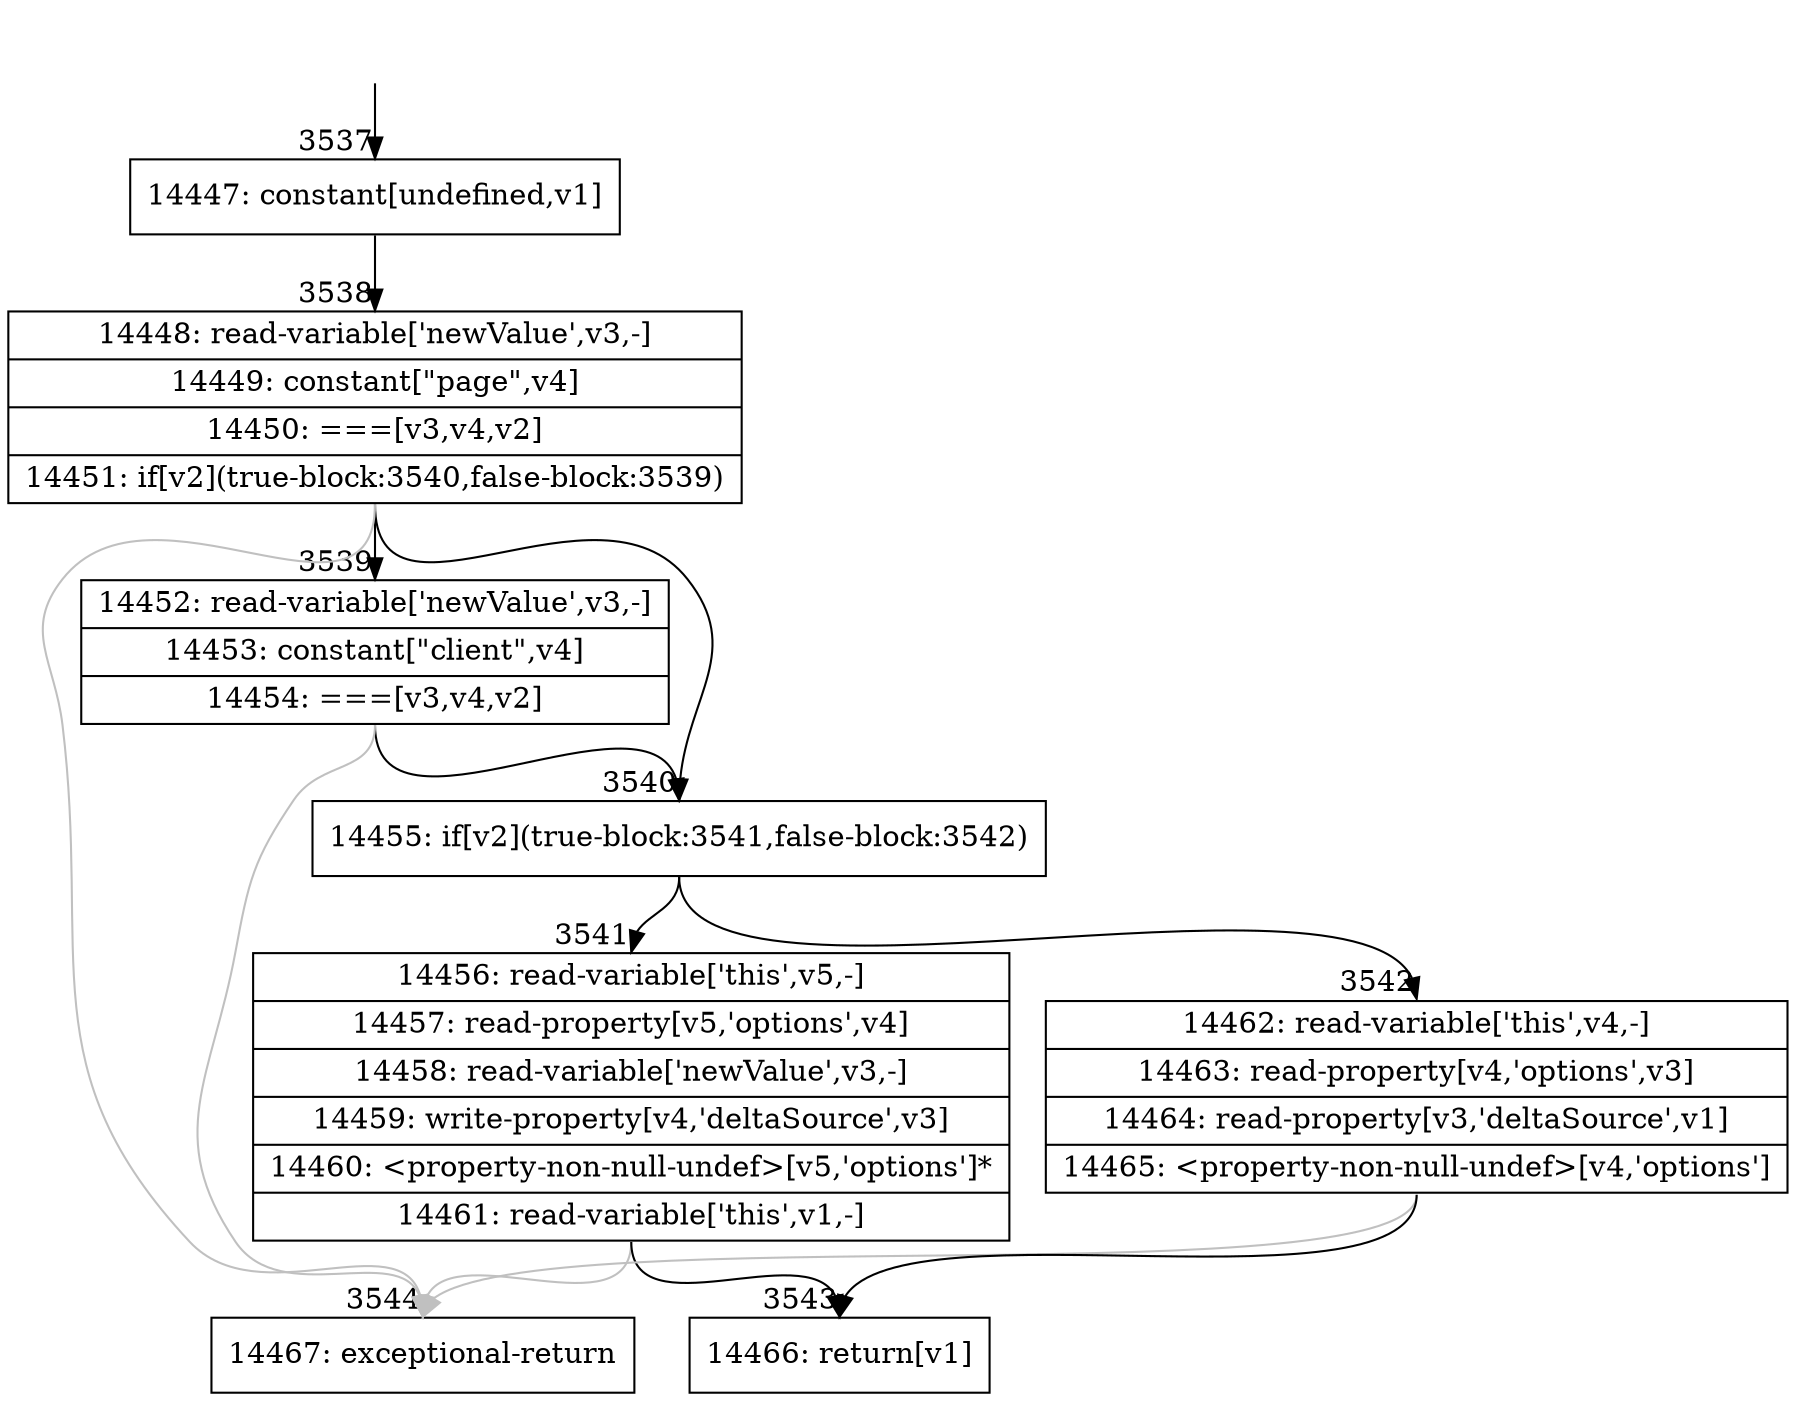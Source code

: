 digraph {
rankdir="TD"
BB_entry151[shape=none,label=""];
BB_entry151 -> BB3537 [tailport=s, headport=n, headlabel="    3537"]
BB3537 [shape=record label="{14447: constant[undefined,v1]}" ] 
BB3537 -> BB3538 [tailport=s, headport=n, headlabel="      3538"]
BB3538 [shape=record label="{14448: read-variable['newValue',v3,-]|14449: constant[\"page\",v4]|14450: ===[v3,v4,v2]|14451: if[v2](true-block:3540,false-block:3539)}" ] 
BB3538 -> BB3540 [tailport=s, headport=n, headlabel="      3540"]
BB3538 -> BB3539 [tailport=s, headport=n, headlabel="      3539"]
BB3538 -> BB3544 [tailport=s, headport=n, color=gray, headlabel="      3544"]
BB3539 [shape=record label="{14452: read-variable['newValue',v3,-]|14453: constant[\"client\",v4]|14454: ===[v3,v4,v2]}" ] 
BB3539 -> BB3540 [tailport=s, headport=n]
BB3539 -> BB3544 [tailport=s, headport=n, color=gray]
BB3540 [shape=record label="{14455: if[v2](true-block:3541,false-block:3542)}" ] 
BB3540 -> BB3541 [tailport=s, headport=n, headlabel="      3541"]
BB3540 -> BB3542 [tailport=s, headport=n, headlabel="      3542"]
BB3541 [shape=record label="{14456: read-variable['this',v5,-]|14457: read-property[v5,'options',v4]|14458: read-variable['newValue',v3,-]|14459: write-property[v4,'deltaSource',v3]|14460: \<property-non-null-undef\>[v5,'options']*|14461: read-variable['this',v1,-]}" ] 
BB3541 -> BB3543 [tailport=s, headport=n, headlabel="      3543"]
BB3541 -> BB3544 [tailport=s, headport=n, color=gray]
BB3542 [shape=record label="{14462: read-variable['this',v4,-]|14463: read-property[v4,'options',v3]|14464: read-property[v3,'deltaSource',v1]|14465: \<property-non-null-undef\>[v4,'options']}" ] 
BB3542 -> BB3543 [tailport=s, headport=n]
BB3542 -> BB3544 [tailport=s, headport=n, color=gray]
BB3543 [shape=record label="{14466: return[v1]}" ] 
BB3544 [shape=record label="{14467: exceptional-return}" ] 
//#$~ 4715
}
